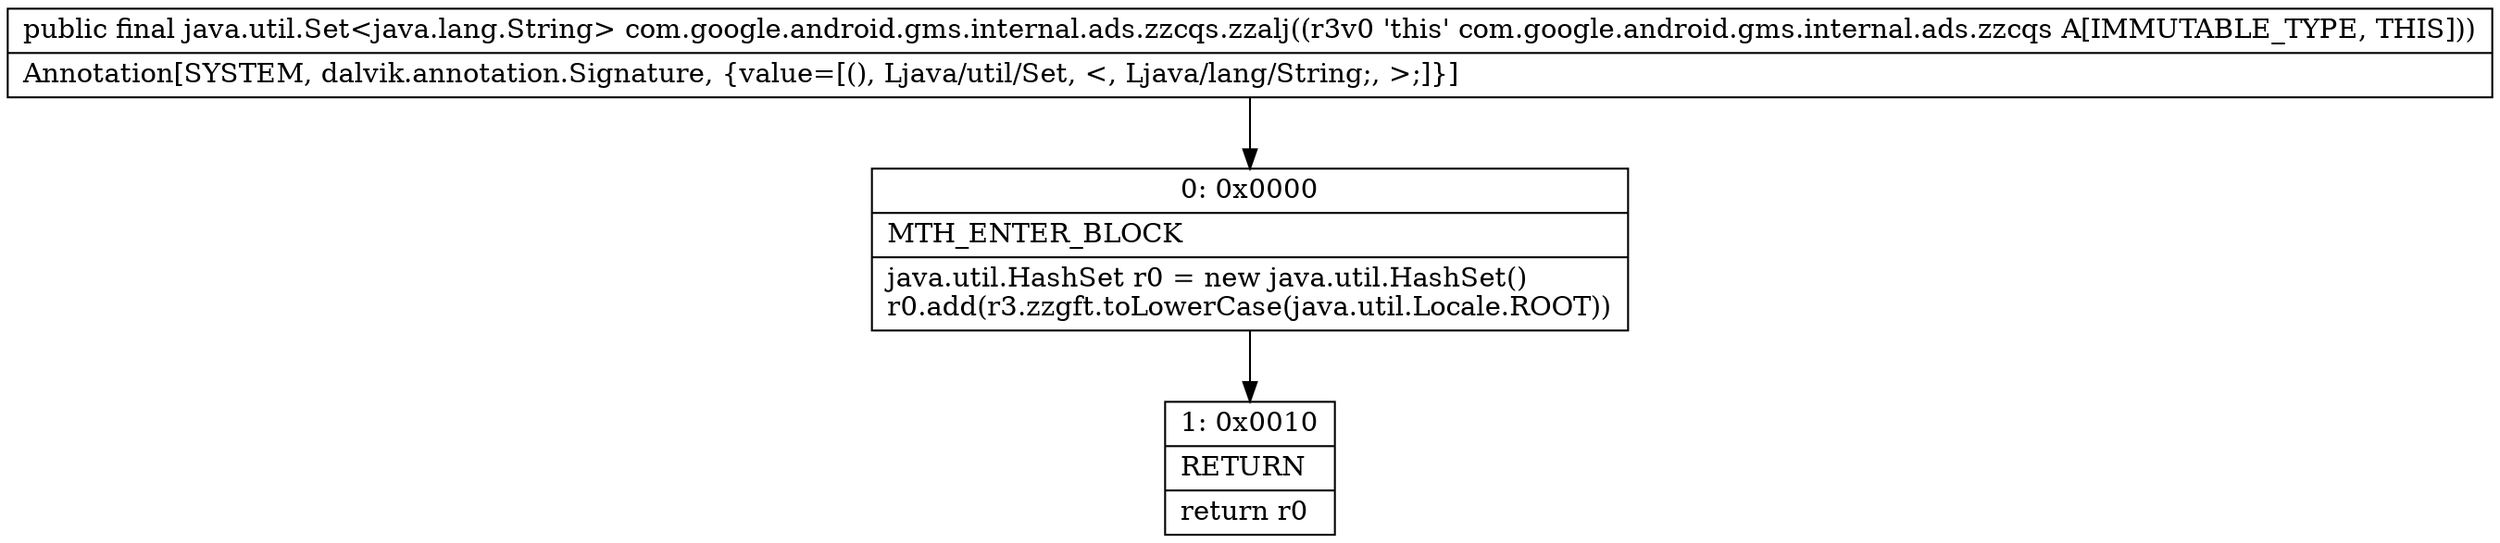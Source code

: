 digraph "CFG forcom.google.android.gms.internal.ads.zzcqs.zzalj()Ljava\/util\/Set;" {
Node_0 [shape=record,label="{0\:\ 0x0000|MTH_ENTER_BLOCK\l|java.util.HashSet r0 = new java.util.HashSet()\lr0.add(r3.zzgft.toLowerCase(java.util.Locale.ROOT))\l}"];
Node_1 [shape=record,label="{1\:\ 0x0010|RETURN\l|return r0\l}"];
MethodNode[shape=record,label="{public final java.util.Set\<java.lang.String\> com.google.android.gms.internal.ads.zzcqs.zzalj((r3v0 'this' com.google.android.gms.internal.ads.zzcqs A[IMMUTABLE_TYPE, THIS]))  | Annotation[SYSTEM, dalvik.annotation.Signature, \{value=[(), Ljava\/util\/Set, \<, Ljava\/lang\/String;, \>;]\}]\l}"];
MethodNode -> Node_0;
Node_0 -> Node_1;
}

